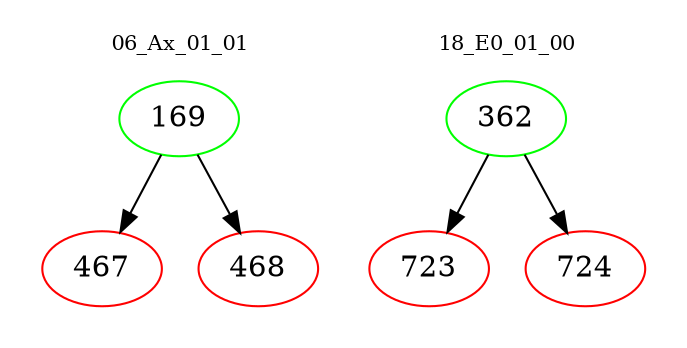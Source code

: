 digraph{
subgraph cluster_0 {
color = white
label = "06_Ax_01_01";
fontsize=10;
T0_169 [label="169", color="green"]
T0_169 -> T0_467 [color="black"]
T0_467 [label="467", color="red"]
T0_169 -> T0_468 [color="black"]
T0_468 [label="468", color="red"]
}
subgraph cluster_1 {
color = white
label = "18_E0_01_00";
fontsize=10;
T1_362 [label="362", color="green"]
T1_362 -> T1_723 [color="black"]
T1_723 [label="723", color="red"]
T1_362 -> T1_724 [color="black"]
T1_724 [label="724", color="red"]
}
}
